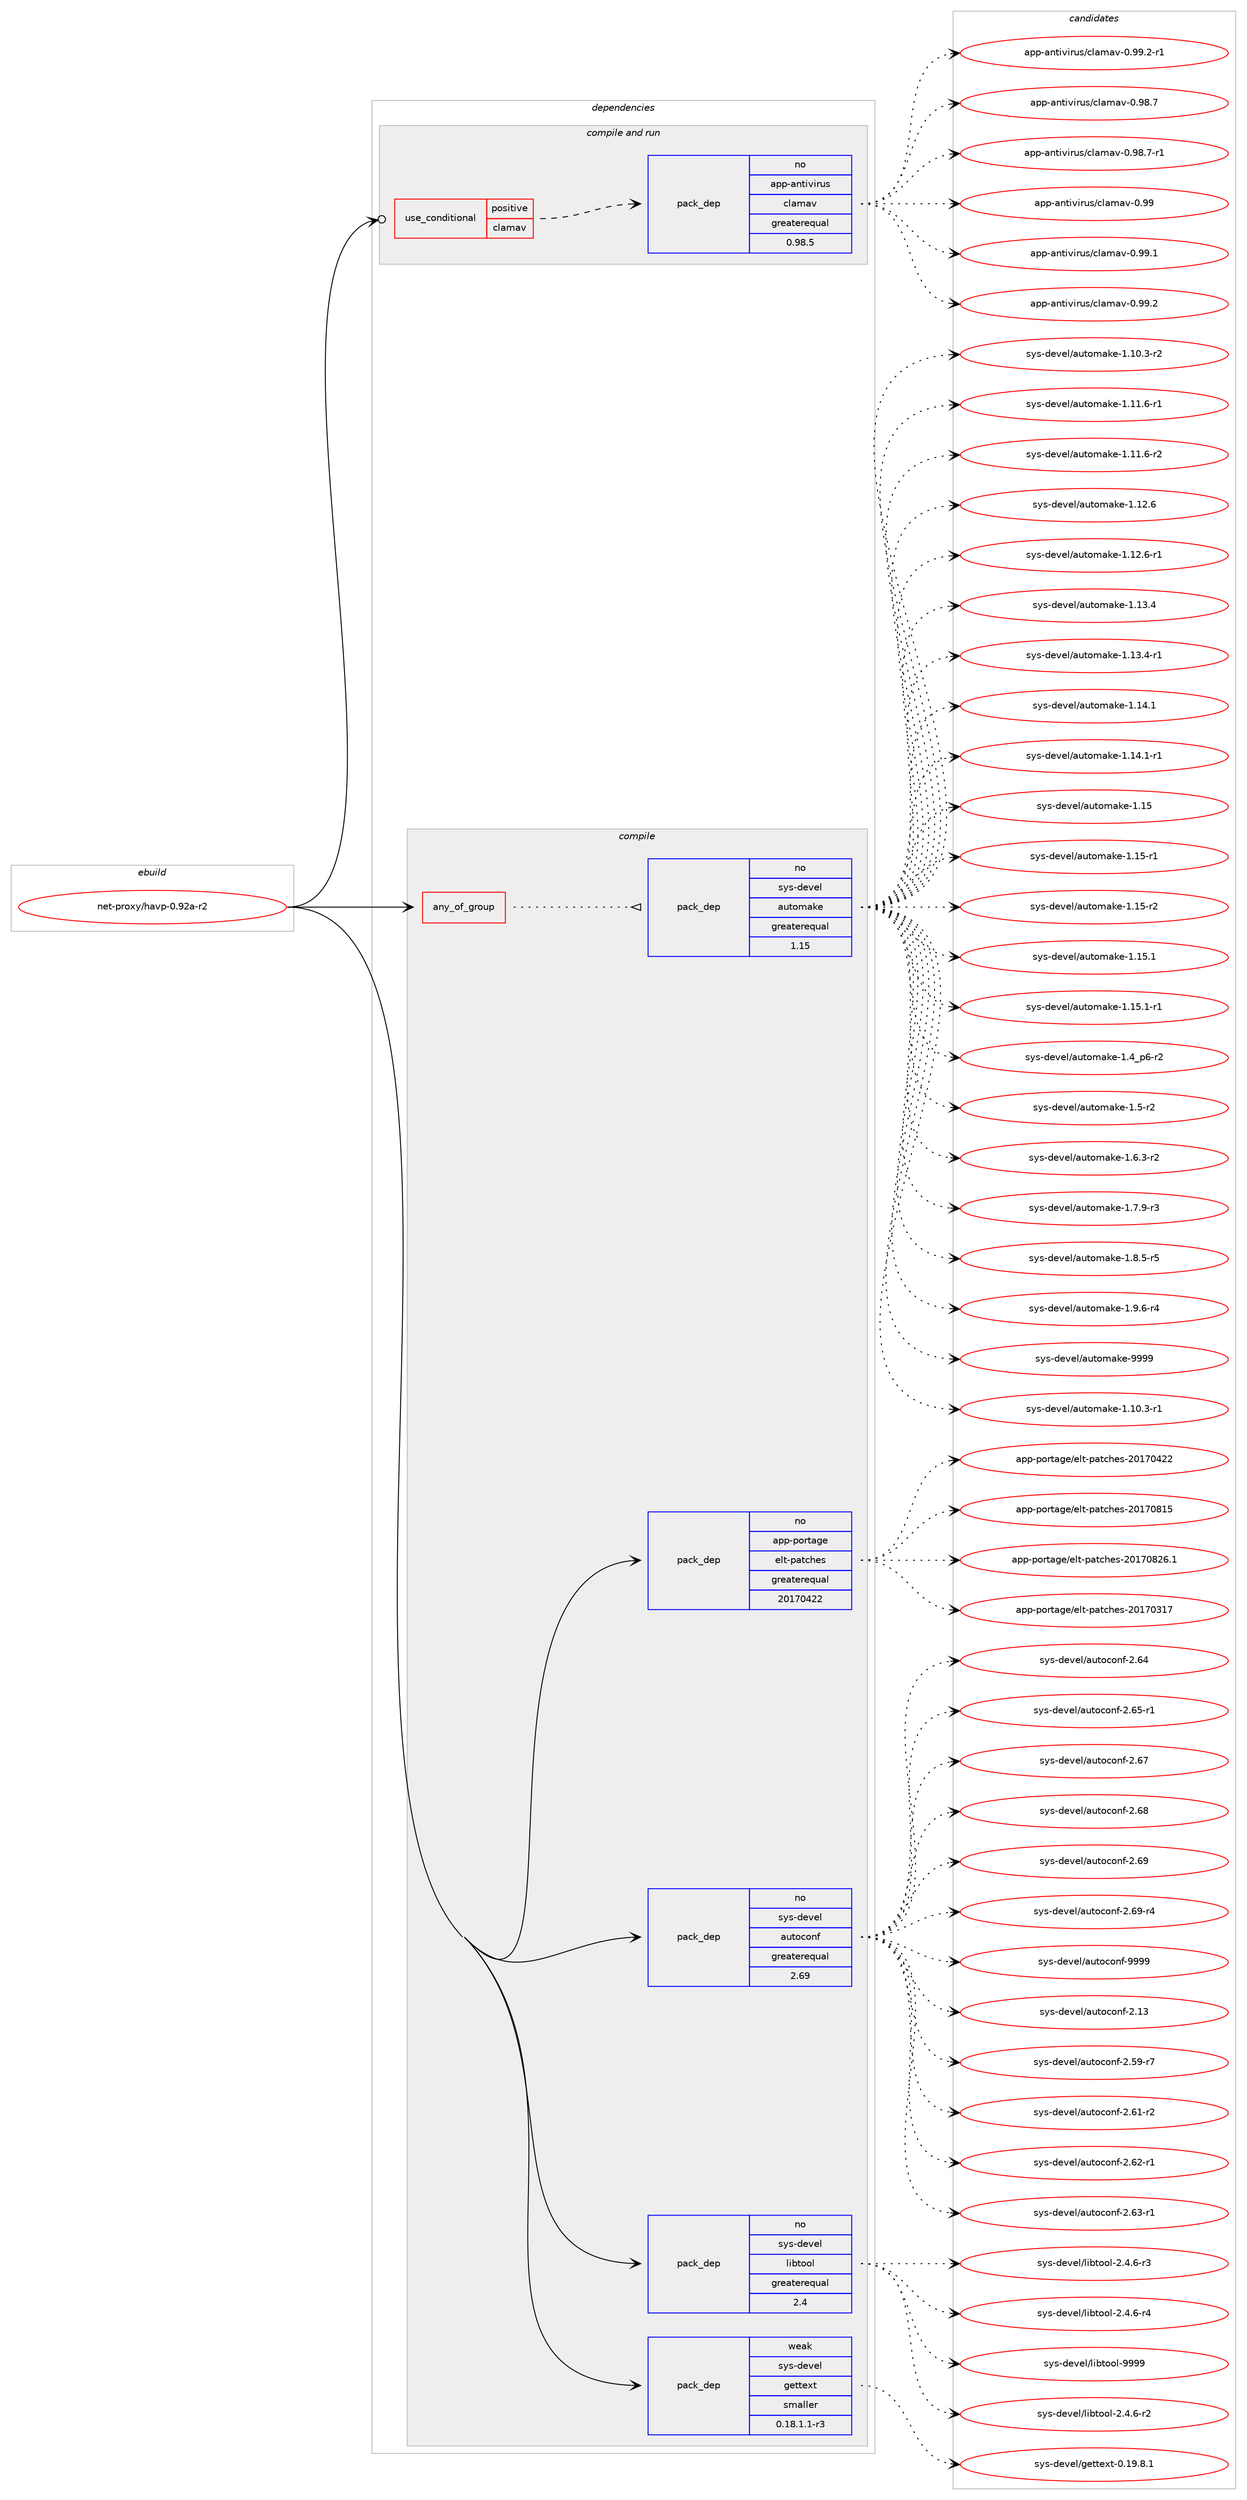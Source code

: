 digraph prolog {

# *************
# Graph options
# *************

newrank=true;
concentrate=true;
compound=true;
graph [rankdir=LR,fontname=Helvetica,fontsize=10,ranksep=1.5];#, ranksep=2.5, nodesep=0.2];
edge  [arrowhead=vee];
node  [fontname=Helvetica,fontsize=10];

# **********
# The ebuild
# **********

subgraph cluster_leftcol {
color=gray;
rank=same;
label=<<i>ebuild</i>>;
id [label="net-proxy/havp-0.92a-r2", color=red, width=4, href="../net-proxy/havp-0.92a-r2.svg"];
}

# ****************
# The dependencies
# ****************

subgraph cluster_midcol {
color=gray;
label=<<i>dependencies</i>>;
subgraph cluster_compile {
fillcolor="#eeeeee";
style=filled;
label=<<i>compile</i>>;
subgraph any7307 {
dependency436490 [label=<<TABLE BORDER="0" CELLBORDER="1" CELLSPACING="0" CELLPADDING="4"><TR><TD CELLPADDING="10">any_of_group</TD></TR></TABLE>>, shape=none, color=red];subgraph pack321124 {
dependency436491 [label=<<TABLE BORDER="0" CELLBORDER="1" CELLSPACING="0" CELLPADDING="4" WIDTH="220"><TR><TD ROWSPAN="6" CELLPADDING="30">pack_dep</TD></TR><TR><TD WIDTH="110">no</TD></TR><TR><TD>sys-devel</TD></TR><TR><TD>automake</TD></TR><TR><TD>greaterequal</TD></TR><TR><TD>1.15</TD></TR></TABLE>>, shape=none, color=blue];
}
dependency436490:e -> dependency436491:w [weight=20,style="dotted",arrowhead="oinv"];
}
id:e -> dependency436490:w [weight=20,style="solid",arrowhead="vee"];
subgraph pack321125 {
dependency436492 [label=<<TABLE BORDER="0" CELLBORDER="1" CELLSPACING="0" CELLPADDING="4" WIDTH="220"><TR><TD ROWSPAN="6" CELLPADDING="30">pack_dep</TD></TR><TR><TD WIDTH="110">no</TD></TR><TR><TD>app-portage</TD></TR><TR><TD>elt-patches</TD></TR><TR><TD>greaterequal</TD></TR><TR><TD>20170422</TD></TR></TABLE>>, shape=none, color=blue];
}
id:e -> dependency436492:w [weight=20,style="solid",arrowhead="vee"];
subgraph pack321126 {
dependency436493 [label=<<TABLE BORDER="0" CELLBORDER="1" CELLSPACING="0" CELLPADDING="4" WIDTH="220"><TR><TD ROWSPAN="6" CELLPADDING="30">pack_dep</TD></TR><TR><TD WIDTH="110">no</TD></TR><TR><TD>sys-devel</TD></TR><TR><TD>autoconf</TD></TR><TR><TD>greaterequal</TD></TR><TR><TD>2.69</TD></TR></TABLE>>, shape=none, color=blue];
}
id:e -> dependency436493:w [weight=20,style="solid",arrowhead="vee"];
subgraph pack321127 {
dependency436494 [label=<<TABLE BORDER="0" CELLBORDER="1" CELLSPACING="0" CELLPADDING="4" WIDTH="220"><TR><TD ROWSPAN="6" CELLPADDING="30">pack_dep</TD></TR><TR><TD WIDTH="110">no</TD></TR><TR><TD>sys-devel</TD></TR><TR><TD>libtool</TD></TR><TR><TD>greaterequal</TD></TR><TR><TD>2.4</TD></TR></TABLE>>, shape=none, color=blue];
}
id:e -> dependency436494:w [weight=20,style="solid",arrowhead="vee"];
subgraph pack321128 {
dependency436495 [label=<<TABLE BORDER="0" CELLBORDER="1" CELLSPACING="0" CELLPADDING="4" WIDTH="220"><TR><TD ROWSPAN="6" CELLPADDING="30">pack_dep</TD></TR><TR><TD WIDTH="110">weak</TD></TR><TR><TD>sys-devel</TD></TR><TR><TD>gettext</TD></TR><TR><TD>smaller</TD></TR><TR><TD>0.18.1.1-r3</TD></TR></TABLE>>, shape=none, color=blue];
}
id:e -> dependency436495:w [weight=20,style="solid",arrowhead="vee"];
}
subgraph cluster_compileandrun {
fillcolor="#eeeeee";
style=filled;
label=<<i>compile and run</i>>;
subgraph cond107826 {
dependency436496 [label=<<TABLE BORDER="0" CELLBORDER="1" CELLSPACING="0" CELLPADDING="4"><TR><TD ROWSPAN="3" CELLPADDING="10">use_conditional</TD></TR><TR><TD>positive</TD></TR><TR><TD>clamav</TD></TR></TABLE>>, shape=none, color=red];
subgraph pack321129 {
dependency436497 [label=<<TABLE BORDER="0" CELLBORDER="1" CELLSPACING="0" CELLPADDING="4" WIDTH="220"><TR><TD ROWSPAN="6" CELLPADDING="30">pack_dep</TD></TR><TR><TD WIDTH="110">no</TD></TR><TR><TD>app-antivirus</TD></TR><TR><TD>clamav</TD></TR><TR><TD>greaterequal</TD></TR><TR><TD>0.98.5</TD></TR></TABLE>>, shape=none, color=blue];
}
dependency436496:e -> dependency436497:w [weight=20,style="dashed",arrowhead="vee"];
}
id:e -> dependency436496:w [weight=20,style="solid",arrowhead="odotvee"];
}
subgraph cluster_run {
fillcolor="#eeeeee";
style=filled;
label=<<i>run</i>>;
}
}

# **************
# The candidates
# **************

subgraph cluster_choices {
rank=same;
color=gray;
label=<<i>candidates</i>>;

subgraph choice321124 {
color=black;
nodesep=1;
choice11512111545100101118101108479711711611110997107101454946494846514511449 [label="sys-devel/automake-1.10.3-r1", color=red, width=4,href="../sys-devel/automake-1.10.3-r1.svg"];
choice11512111545100101118101108479711711611110997107101454946494846514511450 [label="sys-devel/automake-1.10.3-r2", color=red, width=4,href="../sys-devel/automake-1.10.3-r2.svg"];
choice11512111545100101118101108479711711611110997107101454946494946544511449 [label="sys-devel/automake-1.11.6-r1", color=red, width=4,href="../sys-devel/automake-1.11.6-r1.svg"];
choice11512111545100101118101108479711711611110997107101454946494946544511450 [label="sys-devel/automake-1.11.6-r2", color=red, width=4,href="../sys-devel/automake-1.11.6-r2.svg"];
choice1151211154510010111810110847971171161111099710710145494649504654 [label="sys-devel/automake-1.12.6", color=red, width=4,href="../sys-devel/automake-1.12.6.svg"];
choice11512111545100101118101108479711711611110997107101454946495046544511449 [label="sys-devel/automake-1.12.6-r1", color=red, width=4,href="../sys-devel/automake-1.12.6-r1.svg"];
choice1151211154510010111810110847971171161111099710710145494649514652 [label="sys-devel/automake-1.13.4", color=red, width=4,href="../sys-devel/automake-1.13.4.svg"];
choice11512111545100101118101108479711711611110997107101454946495146524511449 [label="sys-devel/automake-1.13.4-r1", color=red, width=4,href="../sys-devel/automake-1.13.4-r1.svg"];
choice1151211154510010111810110847971171161111099710710145494649524649 [label="sys-devel/automake-1.14.1", color=red, width=4,href="../sys-devel/automake-1.14.1.svg"];
choice11512111545100101118101108479711711611110997107101454946495246494511449 [label="sys-devel/automake-1.14.1-r1", color=red, width=4,href="../sys-devel/automake-1.14.1-r1.svg"];
choice115121115451001011181011084797117116111109971071014549464953 [label="sys-devel/automake-1.15", color=red, width=4,href="../sys-devel/automake-1.15.svg"];
choice1151211154510010111810110847971171161111099710710145494649534511449 [label="sys-devel/automake-1.15-r1", color=red, width=4,href="../sys-devel/automake-1.15-r1.svg"];
choice1151211154510010111810110847971171161111099710710145494649534511450 [label="sys-devel/automake-1.15-r2", color=red, width=4,href="../sys-devel/automake-1.15-r2.svg"];
choice1151211154510010111810110847971171161111099710710145494649534649 [label="sys-devel/automake-1.15.1", color=red, width=4,href="../sys-devel/automake-1.15.1.svg"];
choice11512111545100101118101108479711711611110997107101454946495346494511449 [label="sys-devel/automake-1.15.1-r1", color=red, width=4,href="../sys-devel/automake-1.15.1-r1.svg"];
choice115121115451001011181011084797117116111109971071014549465295112544511450 [label="sys-devel/automake-1.4_p6-r2", color=red, width=4,href="../sys-devel/automake-1.4_p6-r2.svg"];
choice11512111545100101118101108479711711611110997107101454946534511450 [label="sys-devel/automake-1.5-r2", color=red, width=4,href="../sys-devel/automake-1.5-r2.svg"];
choice115121115451001011181011084797117116111109971071014549465446514511450 [label="sys-devel/automake-1.6.3-r2", color=red, width=4,href="../sys-devel/automake-1.6.3-r2.svg"];
choice115121115451001011181011084797117116111109971071014549465546574511451 [label="sys-devel/automake-1.7.9-r3", color=red, width=4,href="../sys-devel/automake-1.7.9-r3.svg"];
choice115121115451001011181011084797117116111109971071014549465646534511453 [label="sys-devel/automake-1.8.5-r5", color=red, width=4,href="../sys-devel/automake-1.8.5-r5.svg"];
choice115121115451001011181011084797117116111109971071014549465746544511452 [label="sys-devel/automake-1.9.6-r4", color=red, width=4,href="../sys-devel/automake-1.9.6-r4.svg"];
choice115121115451001011181011084797117116111109971071014557575757 [label="sys-devel/automake-9999", color=red, width=4,href="../sys-devel/automake-9999.svg"];
dependency436491:e -> choice11512111545100101118101108479711711611110997107101454946494846514511449:w [style=dotted,weight="100"];
dependency436491:e -> choice11512111545100101118101108479711711611110997107101454946494846514511450:w [style=dotted,weight="100"];
dependency436491:e -> choice11512111545100101118101108479711711611110997107101454946494946544511449:w [style=dotted,weight="100"];
dependency436491:e -> choice11512111545100101118101108479711711611110997107101454946494946544511450:w [style=dotted,weight="100"];
dependency436491:e -> choice1151211154510010111810110847971171161111099710710145494649504654:w [style=dotted,weight="100"];
dependency436491:e -> choice11512111545100101118101108479711711611110997107101454946495046544511449:w [style=dotted,weight="100"];
dependency436491:e -> choice1151211154510010111810110847971171161111099710710145494649514652:w [style=dotted,weight="100"];
dependency436491:e -> choice11512111545100101118101108479711711611110997107101454946495146524511449:w [style=dotted,weight="100"];
dependency436491:e -> choice1151211154510010111810110847971171161111099710710145494649524649:w [style=dotted,weight="100"];
dependency436491:e -> choice11512111545100101118101108479711711611110997107101454946495246494511449:w [style=dotted,weight="100"];
dependency436491:e -> choice115121115451001011181011084797117116111109971071014549464953:w [style=dotted,weight="100"];
dependency436491:e -> choice1151211154510010111810110847971171161111099710710145494649534511449:w [style=dotted,weight="100"];
dependency436491:e -> choice1151211154510010111810110847971171161111099710710145494649534511450:w [style=dotted,weight="100"];
dependency436491:e -> choice1151211154510010111810110847971171161111099710710145494649534649:w [style=dotted,weight="100"];
dependency436491:e -> choice11512111545100101118101108479711711611110997107101454946495346494511449:w [style=dotted,weight="100"];
dependency436491:e -> choice115121115451001011181011084797117116111109971071014549465295112544511450:w [style=dotted,weight="100"];
dependency436491:e -> choice11512111545100101118101108479711711611110997107101454946534511450:w [style=dotted,weight="100"];
dependency436491:e -> choice115121115451001011181011084797117116111109971071014549465446514511450:w [style=dotted,weight="100"];
dependency436491:e -> choice115121115451001011181011084797117116111109971071014549465546574511451:w [style=dotted,weight="100"];
dependency436491:e -> choice115121115451001011181011084797117116111109971071014549465646534511453:w [style=dotted,weight="100"];
dependency436491:e -> choice115121115451001011181011084797117116111109971071014549465746544511452:w [style=dotted,weight="100"];
dependency436491:e -> choice115121115451001011181011084797117116111109971071014557575757:w [style=dotted,weight="100"];
}
subgraph choice321125 {
color=black;
nodesep=1;
choice97112112451121111141169710310147101108116451129711699104101115455048495548514955 [label="app-portage/elt-patches-20170317", color=red, width=4,href="../app-portage/elt-patches-20170317.svg"];
choice97112112451121111141169710310147101108116451129711699104101115455048495548525050 [label="app-portage/elt-patches-20170422", color=red, width=4,href="../app-portage/elt-patches-20170422.svg"];
choice97112112451121111141169710310147101108116451129711699104101115455048495548564953 [label="app-portage/elt-patches-20170815", color=red, width=4,href="../app-portage/elt-patches-20170815.svg"];
choice971121124511211111411697103101471011081164511297116991041011154550484955485650544649 [label="app-portage/elt-patches-20170826.1", color=red, width=4,href="../app-portage/elt-patches-20170826.1.svg"];
dependency436492:e -> choice97112112451121111141169710310147101108116451129711699104101115455048495548514955:w [style=dotted,weight="100"];
dependency436492:e -> choice97112112451121111141169710310147101108116451129711699104101115455048495548525050:w [style=dotted,weight="100"];
dependency436492:e -> choice97112112451121111141169710310147101108116451129711699104101115455048495548564953:w [style=dotted,weight="100"];
dependency436492:e -> choice971121124511211111411697103101471011081164511297116991041011154550484955485650544649:w [style=dotted,weight="100"];
}
subgraph choice321126 {
color=black;
nodesep=1;
choice115121115451001011181011084797117116111991111101024550464951 [label="sys-devel/autoconf-2.13", color=red, width=4,href="../sys-devel/autoconf-2.13.svg"];
choice1151211154510010111810110847971171161119911111010245504653574511455 [label="sys-devel/autoconf-2.59-r7", color=red, width=4,href="../sys-devel/autoconf-2.59-r7.svg"];
choice1151211154510010111810110847971171161119911111010245504654494511450 [label="sys-devel/autoconf-2.61-r2", color=red, width=4,href="../sys-devel/autoconf-2.61-r2.svg"];
choice1151211154510010111810110847971171161119911111010245504654504511449 [label="sys-devel/autoconf-2.62-r1", color=red, width=4,href="../sys-devel/autoconf-2.62-r1.svg"];
choice1151211154510010111810110847971171161119911111010245504654514511449 [label="sys-devel/autoconf-2.63-r1", color=red, width=4,href="../sys-devel/autoconf-2.63-r1.svg"];
choice115121115451001011181011084797117116111991111101024550465452 [label="sys-devel/autoconf-2.64", color=red, width=4,href="../sys-devel/autoconf-2.64.svg"];
choice1151211154510010111810110847971171161119911111010245504654534511449 [label="sys-devel/autoconf-2.65-r1", color=red, width=4,href="../sys-devel/autoconf-2.65-r1.svg"];
choice115121115451001011181011084797117116111991111101024550465455 [label="sys-devel/autoconf-2.67", color=red, width=4,href="../sys-devel/autoconf-2.67.svg"];
choice115121115451001011181011084797117116111991111101024550465456 [label="sys-devel/autoconf-2.68", color=red, width=4,href="../sys-devel/autoconf-2.68.svg"];
choice115121115451001011181011084797117116111991111101024550465457 [label="sys-devel/autoconf-2.69", color=red, width=4,href="../sys-devel/autoconf-2.69.svg"];
choice1151211154510010111810110847971171161119911111010245504654574511452 [label="sys-devel/autoconf-2.69-r4", color=red, width=4,href="../sys-devel/autoconf-2.69-r4.svg"];
choice115121115451001011181011084797117116111991111101024557575757 [label="sys-devel/autoconf-9999", color=red, width=4,href="../sys-devel/autoconf-9999.svg"];
dependency436493:e -> choice115121115451001011181011084797117116111991111101024550464951:w [style=dotted,weight="100"];
dependency436493:e -> choice1151211154510010111810110847971171161119911111010245504653574511455:w [style=dotted,weight="100"];
dependency436493:e -> choice1151211154510010111810110847971171161119911111010245504654494511450:w [style=dotted,weight="100"];
dependency436493:e -> choice1151211154510010111810110847971171161119911111010245504654504511449:w [style=dotted,weight="100"];
dependency436493:e -> choice1151211154510010111810110847971171161119911111010245504654514511449:w [style=dotted,weight="100"];
dependency436493:e -> choice115121115451001011181011084797117116111991111101024550465452:w [style=dotted,weight="100"];
dependency436493:e -> choice1151211154510010111810110847971171161119911111010245504654534511449:w [style=dotted,weight="100"];
dependency436493:e -> choice115121115451001011181011084797117116111991111101024550465455:w [style=dotted,weight="100"];
dependency436493:e -> choice115121115451001011181011084797117116111991111101024550465456:w [style=dotted,weight="100"];
dependency436493:e -> choice115121115451001011181011084797117116111991111101024550465457:w [style=dotted,weight="100"];
dependency436493:e -> choice1151211154510010111810110847971171161119911111010245504654574511452:w [style=dotted,weight="100"];
dependency436493:e -> choice115121115451001011181011084797117116111991111101024557575757:w [style=dotted,weight="100"];
}
subgraph choice321127 {
color=black;
nodesep=1;
choice1151211154510010111810110847108105981161111111084550465246544511450 [label="sys-devel/libtool-2.4.6-r2", color=red, width=4,href="../sys-devel/libtool-2.4.6-r2.svg"];
choice1151211154510010111810110847108105981161111111084550465246544511451 [label="sys-devel/libtool-2.4.6-r3", color=red, width=4,href="../sys-devel/libtool-2.4.6-r3.svg"];
choice1151211154510010111810110847108105981161111111084550465246544511452 [label="sys-devel/libtool-2.4.6-r4", color=red, width=4,href="../sys-devel/libtool-2.4.6-r4.svg"];
choice1151211154510010111810110847108105981161111111084557575757 [label="sys-devel/libtool-9999", color=red, width=4,href="../sys-devel/libtool-9999.svg"];
dependency436494:e -> choice1151211154510010111810110847108105981161111111084550465246544511450:w [style=dotted,weight="100"];
dependency436494:e -> choice1151211154510010111810110847108105981161111111084550465246544511451:w [style=dotted,weight="100"];
dependency436494:e -> choice1151211154510010111810110847108105981161111111084550465246544511452:w [style=dotted,weight="100"];
dependency436494:e -> choice1151211154510010111810110847108105981161111111084557575757:w [style=dotted,weight="100"];
}
subgraph choice321128 {
color=black;
nodesep=1;
choice1151211154510010111810110847103101116116101120116454846495746564649 [label="sys-devel/gettext-0.19.8.1", color=red, width=4,href="../sys-devel/gettext-0.19.8.1.svg"];
dependency436495:e -> choice1151211154510010111810110847103101116116101120116454846495746564649:w [style=dotted,weight="100"];
}
subgraph choice321129 {
color=black;
nodesep=1;
choice9711211245971101161051181051141171154799108971099711845484657564655 [label="app-antivirus/clamav-0.98.7", color=red, width=4,href="../app-antivirus/clamav-0.98.7.svg"];
choice97112112459711011610511810511411711547991089710997118454846575646554511449 [label="app-antivirus/clamav-0.98.7-r1", color=red, width=4,href="../app-antivirus/clamav-0.98.7-r1.svg"];
choice971121124597110116105118105114117115479910897109971184548465757 [label="app-antivirus/clamav-0.99", color=red, width=4,href="../app-antivirus/clamav-0.99.svg"];
choice9711211245971101161051181051141171154799108971099711845484657574649 [label="app-antivirus/clamav-0.99.1", color=red, width=4,href="../app-antivirus/clamav-0.99.1.svg"];
choice9711211245971101161051181051141171154799108971099711845484657574650 [label="app-antivirus/clamav-0.99.2", color=red, width=4,href="../app-antivirus/clamav-0.99.2.svg"];
choice97112112459711011610511810511411711547991089710997118454846575746504511449 [label="app-antivirus/clamav-0.99.2-r1", color=red, width=4,href="../app-antivirus/clamav-0.99.2-r1.svg"];
dependency436497:e -> choice9711211245971101161051181051141171154799108971099711845484657564655:w [style=dotted,weight="100"];
dependency436497:e -> choice97112112459711011610511810511411711547991089710997118454846575646554511449:w [style=dotted,weight="100"];
dependency436497:e -> choice971121124597110116105118105114117115479910897109971184548465757:w [style=dotted,weight="100"];
dependency436497:e -> choice9711211245971101161051181051141171154799108971099711845484657574649:w [style=dotted,weight="100"];
dependency436497:e -> choice9711211245971101161051181051141171154799108971099711845484657574650:w [style=dotted,weight="100"];
dependency436497:e -> choice97112112459711011610511810511411711547991089710997118454846575746504511449:w [style=dotted,weight="100"];
}
}

}
